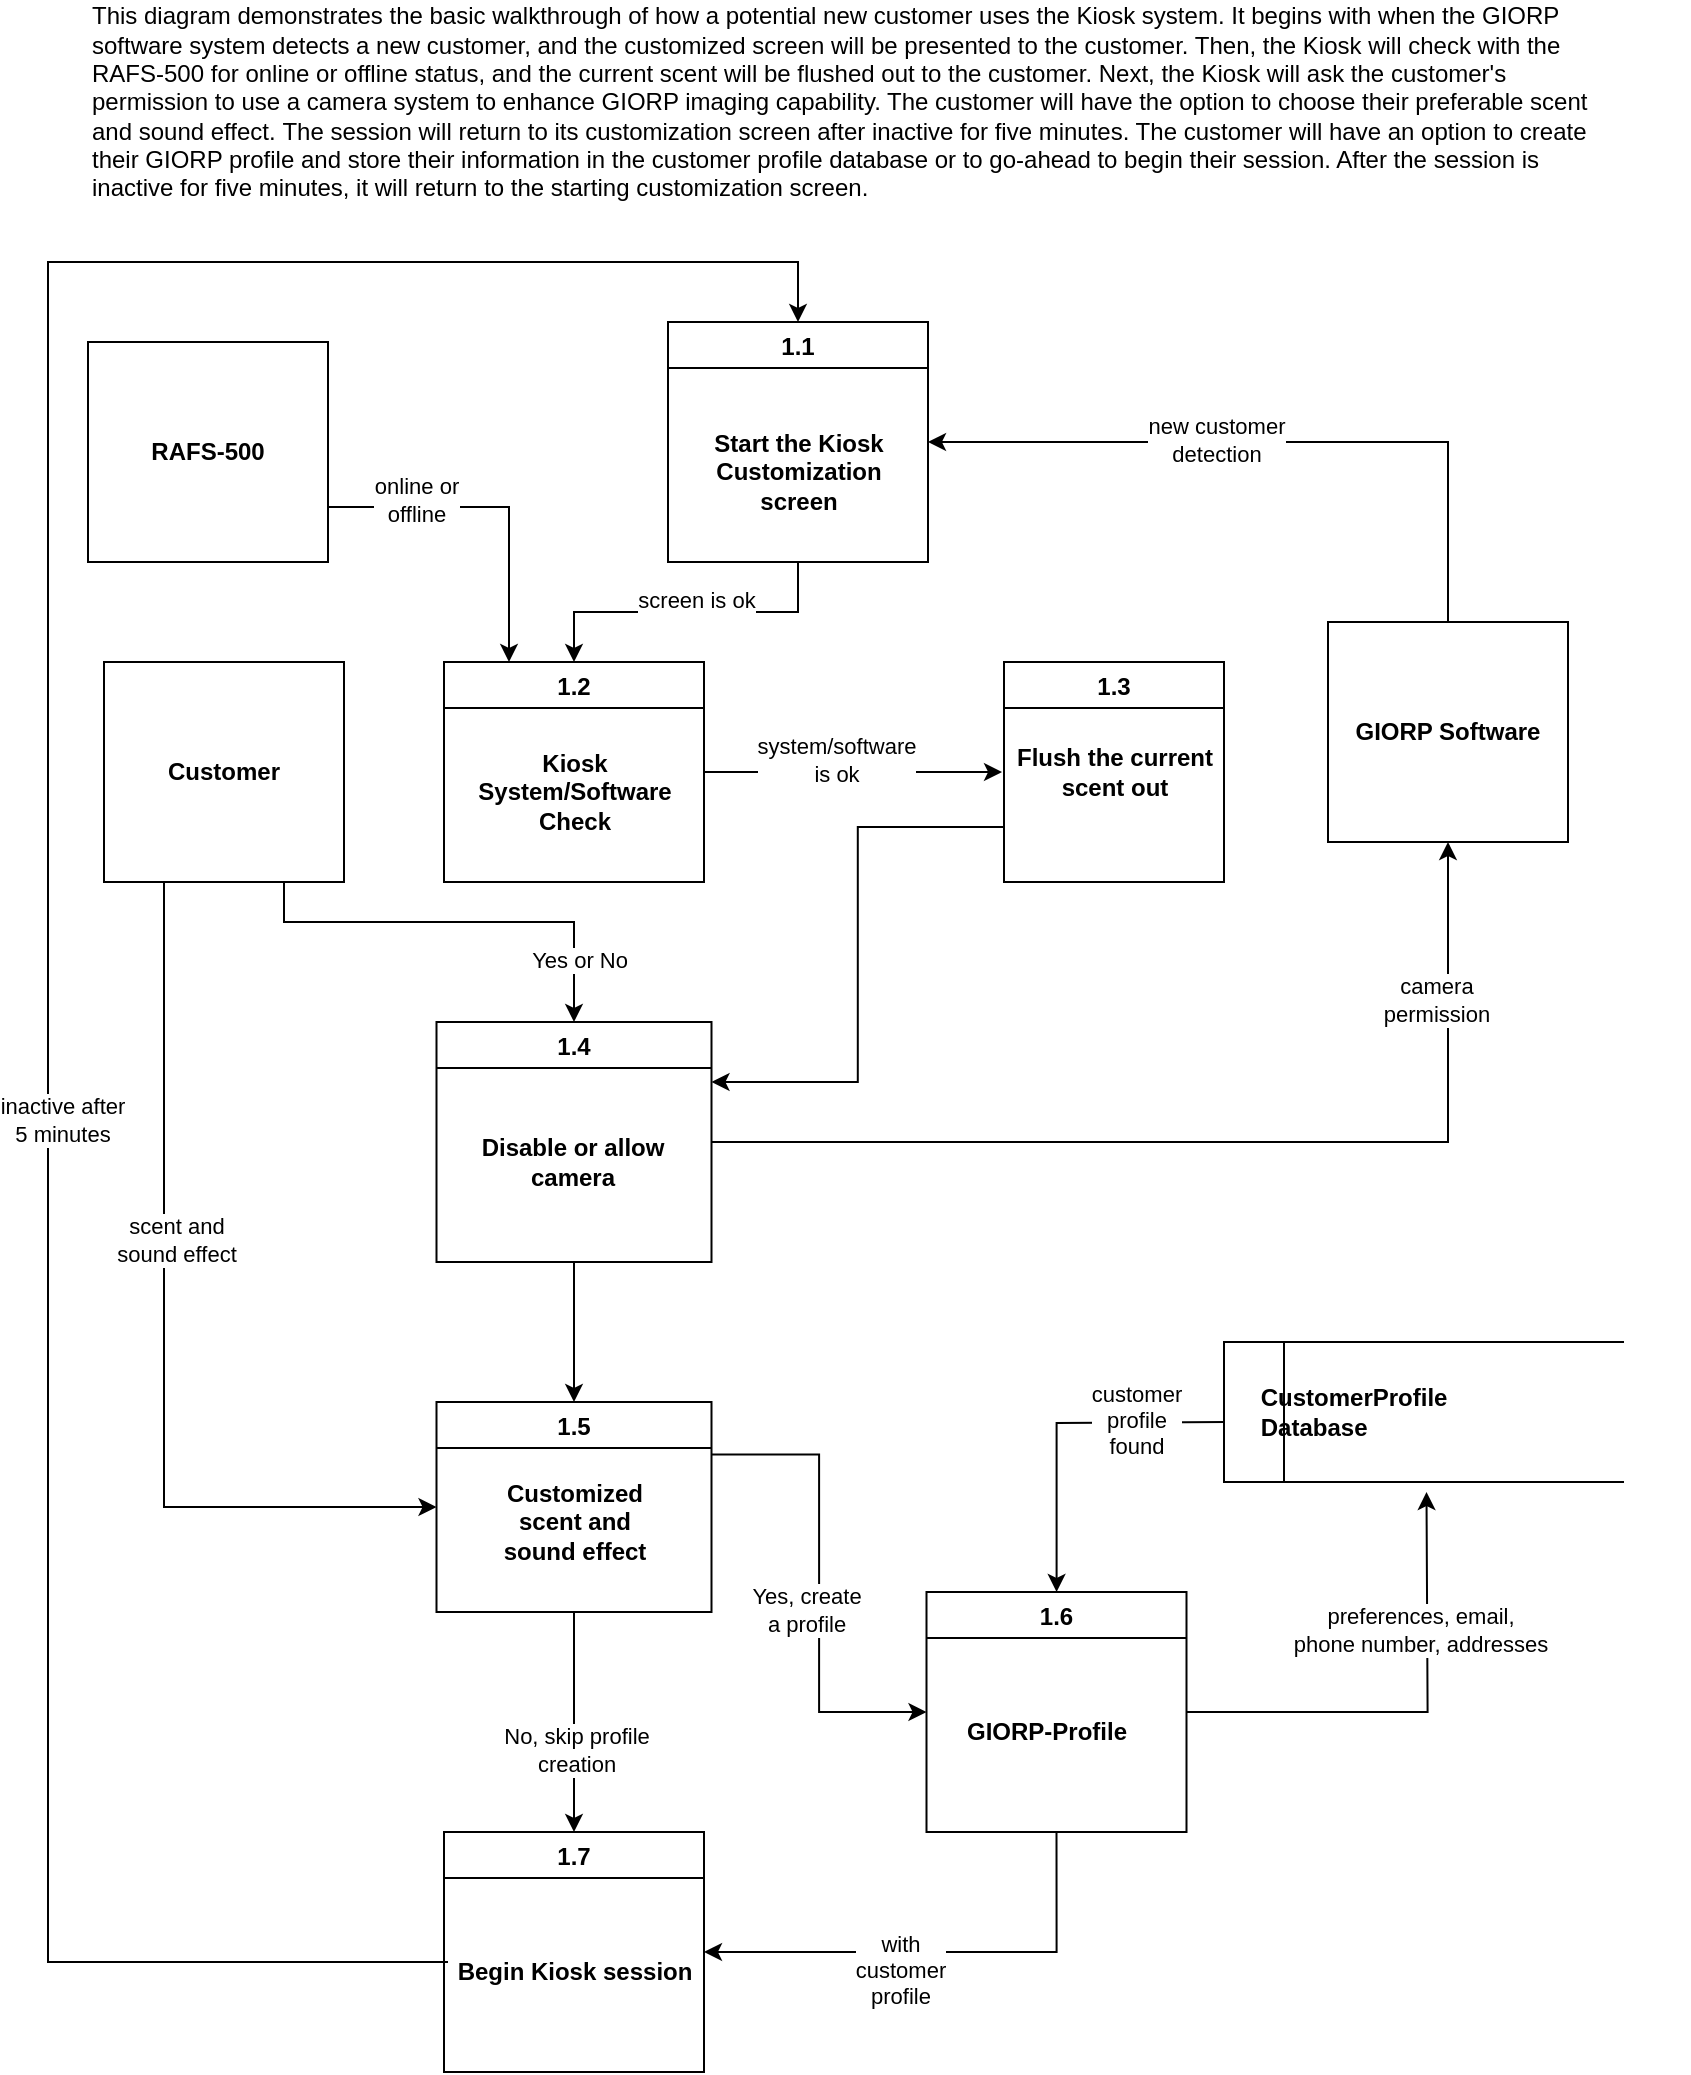 <mxfile version="14.8.1" type="github">
  <diagram id="7RCecWEcFYl0perymGjm" name="Page-1">
    <mxGraphModel dx="1422" dy="762" grid="1" gridSize="10" guides="1" tooltips="1" connect="1" arrows="1" fold="1" page="1" pageScale="1" pageWidth="850" pageHeight="1100" math="0" shadow="0">
      <root>
        <mxCell id="0" />
        <mxCell id="1" parent="0" />
        <mxCell id="NjR-eXge2UOkVljK5tXu-76" style="edgeStyle=orthogonalEdgeStyle;rounded=0;orthogonalLoop=1;jettySize=auto;html=1;exitX=0.25;exitY=1;exitDx=0;exitDy=0;entryX=0;entryY=0.5;entryDx=0;entryDy=0;" edge="1" parent="1" source="j9GdoZyd2gGU6jYM33GQ-2" target="NjR-eXge2UOkVljK5tXu-29">
          <mxGeometry relative="1" as="geometry" />
        </mxCell>
        <mxCell id="NjR-eXge2UOkVljK5tXu-80" style="edgeStyle=orthogonalEdgeStyle;rounded=0;orthogonalLoop=1;jettySize=auto;html=1;exitX=0.75;exitY=1;exitDx=0;exitDy=0;entryX=0.5;entryY=0;entryDx=0;entryDy=0;" edge="1" parent="1" source="j9GdoZyd2gGU6jYM33GQ-2" target="NjR-eXge2UOkVljK5tXu-78">
          <mxGeometry relative="1" as="geometry">
            <Array as="points">
              <mxPoint x="148" y="500" />
              <mxPoint x="293" y="500" />
            </Array>
          </mxGeometry>
        </mxCell>
        <mxCell id="j9GdoZyd2gGU6jYM33GQ-2" value="&lt;b&gt;Customer&lt;/b&gt;" style="rounded=0;whiteSpace=wrap;html=1;" parent="1" vertex="1">
          <mxGeometry x="58" y="370" width="120" height="110" as="geometry" />
        </mxCell>
        <mxCell id="NjR-eXge2UOkVljK5tXu-26" style="edgeStyle=orthogonalEdgeStyle;rounded=0;orthogonalLoop=1;jettySize=auto;html=1;exitX=0.5;exitY=1;exitDx=0;exitDy=0;entryX=0.5;entryY=0;entryDx=0;entryDy=0;" edge="1" parent="1" source="NjR-eXge2UOkVljK5tXu-1" target="NjR-eXge2UOkVljK5tXu-20">
          <mxGeometry relative="1" as="geometry" />
        </mxCell>
        <mxCell id="NjR-eXge2UOkVljK5tXu-1" value="1.1" style="swimlane;" vertex="1" parent="1">
          <mxGeometry x="340" y="200" width="130" height="120" as="geometry" />
        </mxCell>
        <mxCell id="NjR-eXge2UOkVljK5tXu-2" value="&lt;b&gt;&lt;span&gt;Start the Kiosk&lt;br&gt;Customization&lt;/span&gt;&lt;br&gt;&lt;span&gt;screen&lt;/span&gt;&lt;/b&gt;" style="text;html=1;align=center;verticalAlign=middle;resizable=0;points=[];autosize=1;strokeColor=none;" vertex="1" parent="NjR-eXge2UOkVljK5tXu-1">
          <mxGeometry x="15" y="50" width="100" height="50" as="geometry" />
        </mxCell>
        <mxCell id="NjR-eXge2UOkVljK5tXu-50" style="edgeStyle=orthogonalEdgeStyle;rounded=0;orthogonalLoop=1;jettySize=auto;html=1;exitX=1;exitY=0.5;exitDx=0;exitDy=0;" edge="1" parent="1" source="NjR-eXge2UOkVljK5tXu-3">
          <mxGeometry relative="1" as="geometry">
            <mxPoint x="719.25" y="785" as="targetPoint" />
          </mxGeometry>
        </mxCell>
        <mxCell id="NjR-eXge2UOkVljK5tXu-74" style="edgeStyle=orthogonalEdgeStyle;rounded=0;orthogonalLoop=1;jettySize=auto;html=1;exitX=0.5;exitY=1;exitDx=0;exitDy=0;entryX=1;entryY=0.5;entryDx=0;entryDy=0;" edge="1" parent="1" source="NjR-eXge2UOkVljK5tXu-3" target="NjR-eXge2UOkVljK5tXu-4">
          <mxGeometry relative="1" as="geometry" />
        </mxCell>
        <mxCell id="NjR-eXge2UOkVljK5tXu-3" value="1.6" style="swimlane;startSize=23;" vertex="1" parent="1">
          <mxGeometry x="469.25" y="835" width="130" height="120" as="geometry" />
        </mxCell>
        <mxCell id="NjR-eXge2UOkVljK5tXu-7" value="GIORP-Profile" style="text;html=1;align=center;verticalAlign=middle;resizable=0;points=[];autosize=1;strokeColor=none;fontStyle=1" vertex="1" parent="NjR-eXge2UOkVljK5tXu-3">
          <mxGeometry x="10" y="60" width="100" height="20" as="geometry" />
        </mxCell>
        <mxCell id="NjR-eXge2UOkVljK5tXu-4" value="1.7" style="swimlane;" vertex="1" parent="1">
          <mxGeometry x="228" y="955" width="130" height="120" as="geometry" />
        </mxCell>
        <mxCell id="NjR-eXge2UOkVljK5tXu-5" value="&lt;span&gt;Begin Kiosk session&lt;/span&gt;" style="text;html=1;align=center;verticalAlign=middle;resizable=0;points=[];autosize=1;strokeColor=none;fontStyle=1" vertex="1" parent="NjR-eXge2UOkVljK5tXu-4">
          <mxGeometry y="60" width="130" height="20" as="geometry" />
        </mxCell>
        <mxCell id="NjR-eXge2UOkVljK5tXu-13" value="&lt;div&gt;This diagram demonstrates the basic walkthrough of how a potential new customer uses the Kiosk system. It begins with when the GIORP software system detects a new customer, and the customized screen will be presented to the customer. Then, the Kiosk will check with the RAFS-500 for online or offline status, and the current scent will be flushed out to the customer. Next, the Kiosk will ask the customer&#39;s permission to use a camera system to enhance GIORP imaging capability. The customer will have the option to choose their preferable scent and sound effect.&amp;nbsp;&lt;span&gt;The session will return to its customization screen after inactive for five minutes. The customer will have an option to create their GIORP profile and store their information in the customer profile database or to go-ahead to begin their session. After the session is inactive for five minutes, it will return to the starting customization screen.&amp;nbsp;&amp;nbsp;&lt;/span&gt;&lt;/div&gt;" style="text;html=1;strokeColor=none;fillColor=none;align=left;verticalAlign=middle;whiteSpace=wrap;rounded=0;" vertex="1" parent="1">
          <mxGeometry x="50" y="40" width="750" height="100" as="geometry" />
        </mxCell>
        <mxCell id="NjR-eXge2UOkVljK5tXu-104" style="edgeStyle=orthogonalEdgeStyle;rounded=0;orthogonalLoop=1;jettySize=auto;html=1;exitX=1;exitY=0.75;exitDx=0;exitDy=0;entryX=0.25;entryY=0;entryDx=0;entryDy=0;" edge="1" parent="1" source="NjR-eXge2UOkVljK5tXu-15" target="NjR-eXge2UOkVljK5tXu-20">
          <mxGeometry relative="1" as="geometry" />
        </mxCell>
        <mxCell id="NjR-eXge2UOkVljK5tXu-15" value="&lt;b&gt;RAFS-500&lt;/b&gt;" style="rounded=0;whiteSpace=wrap;html=1;" vertex="1" parent="1">
          <mxGeometry x="50" y="210" width="120" height="110" as="geometry" />
        </mxCell>
        <mxCell id="NjR-eXge2UOkVljK5tXu-117" style="edgeStyle=orthogonalEdgeStyle;rounded=0;orthogonalLoop=1;jettySize=auto;html=1;exitX=1;exitY=0.5;exitDx=0;exitDy=0;entryX=-0.009;entryY=0.5;entryDx=0;entryDy=0;entryPerimeter=0;" edge="1" parent="1" source="NjR-eXge2UOkVljK5tXu-20" target="NjR-eXge2UOkVljK5tXu-44">
          <mxGeometry relative="1" as="geometry" />
        </mxCell>
        <mxCell id="NjR-eXge2UOkVljK5tXu-20" value="1.2" style="swimlane;" vertex="1" parent="1">
          <mxGeometry x="228" y="370" width="130" height="110" as="geometry" />
        </mxCell>
        <mxCell id="NjR-eXge2UOkVljK5tXu-21" value="&lt;b&gt;Kiosk &lt;br&gt;System/Software &lt;br&gt;Check&lt;/b&gt;" style="text;html=1;align=center;verticalAlign=middle;resizable=0;points=[];autosize=1;strokeColor=none;" vertex="1" parent="NjR-eXge2UOkVljK5tXu-20">
          <mxGeometry x="10" y="40" width="110" height="50" as="geometry" />
        </mxCell>
        <mxCell id="NjR-eXge2UOkVljK5tXu-107" style="edgeStyle=orthogonalEdgeStyle;rounded=0;orthogonalLoop=1;jettySize=auto;html=1;exitX=0.5;exitY=0;exitDx=0;exitDy=0;entryX=1;entryY=0.5;entryDx=0;entryDy=0;" edge="1" parent="1" source="NjR-eXge2UOkVljK5tXu-22" target="NjR-eXge2UOkVljK5tXu-1">
          <mxGeometry relative="1" as="geometry" />
        </mxCell>
        <mxCell id="NjR-eXge2UOkVljK5tXu-22" value="&lt;b&gt;GIORP Software&lt;/b&gt;" style="rounded=0;whiteSpace=wrap;html=1;" vertex="1" parent="1">
          <mxGeometry x="670" y="350" width="120" height="110" as="geometry" />
        </mxCell>
        <mxCell id="NjR-eXge2UOkVljK5tXu-34" style="edgeStyle=orthogonalEdgeStyle;rounded=0;orthogonalLoop=1;jettySize=auto;html=1;exitX=0.5;exitY=1;exitDx=0;exitDy=0;entryX=0.5;entryY=0;entryDx=0;entryDy=0;" edge="1" parent="1" source="NjR-eXge2UOkVljK5tXu-29" target="NjR-eXge2UOkVljK5tXu-4">
          <mxGeometry relative="1" as="geometry" />
        </mxCell>
        <mxCell id="NjR-eXge2UOkVljK5tXu-73" style="edgeStyle=orthogonalEdgeStyle;rounded=0;orthogonalLoop=1;jettySize=auto;html=1;exitX=1;exitY=0.25;exitDx=0;exitDy=0;entryX=0;entryY=0.5;entryDx=0;entryDy=0;" edge="1" parent="1" source="NjR-eXge2UOkVljK5tXu-29" target="NjR-eXge2UOkVljK5tXu-3">
          <mxGeometry relative="1" as="geometry" />
        </mxCell>
        <mxCell id="NjR-eXge2UOkVljK5tXu-29" value="1.5" style="swimlane;" vertex="1" parent="1">
          <mxGeometry x="224.25" y="740" width="137.5" height="105" as="geometry" />
        </mxCell>
        <mxCell id="NjR-eXge2UOkVljK5tXu-30" value="Customized &lt;br&gt;scent and &lt;br&gt;sound effect" style="text;html=1;align=center;verticalAlign=middle;resizable=0;points=[];autosize=1;strokeColor=none;fontStyle=1" vertex="1" parent="NjR-eXge2UOkVljK5tXu-29">
          <mxGeometry x="23.75" y="35" width="90" height="50" as="geometry" />
        </mxCell>
        <mxCell id="NjR-eXge2UOkVljK5tXu-32" value="Yes, create &lt;br&gt;a profile" style="edgeLabel;resizable=0;html=1;align=center;verticalAlign=middle;" connectable="0" vertex="1" parent="1">
          <mxGeometry x="534.253" y="755.002" as="geometry">
            <mxPoint x="-126" y="89" as="offset" />
          </mxGeometry>
        </mxCell>
        <mxCell id="NjR-eXge2UOkVljK5tXu-35" value="No, skip profile&lt;br&gt;creation" style="edgeLabel;resizable=0;html=1;align=center;verticalAlign=middle;" connectable="0" vertex="1" parent="1">
          <mxGeometry x="419.253" y="825.002" as="geometry">
            <mxPoint x="-126" y="89" as="offset" />
          </mxGeometry>
        </mxCell>
        <mxCell id="NjR-eXge2UOkVljK5tXu-39" value="scent and &lt;br&gt;sound effect" style="edgeLabel;resizable=0;html=1;align=center;verticalAlign=middle;" connectable="0" vertex="1" parent="1">
          <mxGeometry x="220.003" y="570.002" as="geometry">
            <mxPoint x="-126" y="89" as="offset" />
          </mxGeometry>
        </mxCell>
        <mxCell id="NjR-eXge2UOkVljK5tXu-113" style="edgeStyle=orthogonalEdgeStyle;rounded=0;orthogonalLoop=1;jettySize=auto;html=1;exitX=0;exitY=0.75;exitDx=0;exitDy=0;entryX=1;entryY=0.25;entryDx=0;entryDy=0;" edge="1" parent="1" source="NjR-eXge2UOkVljK5tXu-43" target="NjR-eXge2UOkVljK5tXu-78">
          <mxGeometry relative="1" as="geometry" />
        </mxCell>
        <mxCell id="NjR-eXge2UOkVljK5tXu-43" value="1.3" style="swimlane;" vertex="1" parent="1">
          <mxGeometry x="508" y="370" width="110" height="110" as="geometry" />
        </mxCell>
        <mxCell id="NjR-eXge2UOkVljK5tXu-44" value="&lt;b&gt;Flush the current &lt;br&gt;scent out&lt;/b&gt;" style="text;html=1;align=center;verticalAlign=middle;resizable=0;points=[];autosize=1;strokeColor=none;" vertex="1" parent="NjR-eXge2UOkVljK5tXu-43">
          <mxGeometry y="40" width="110" height="30" as="geometry" />
        </mxCell>
        <mxCell id="NjR-eXge2UOkVljK5tXu-58" style="edgeStyle=orthogonalEdgeStyle;rounded=0;orthogonalLoop=1;jettySize=auto;html=1;exitX=0;exitY=0.5;exitDx=0;exitDy=0;" edge="1" parent="1" target="NjR-eXge2UOkVljK5tXu-3">
          <mxGeometry relative="1" as="geometry">
            <mxPoint x="619.25" y="750" as="sourcePoint" />
          </mxGeometry>
        </mxCell>
        <mxCell id="j9GdoZyd2gGU6jYM33GQ-19" value="&lt;span style=&quot;white-space: pre&quot;&gt;&lt;span style=&quot;white-space: pre&quot;&gt; &lt;span style=&quot;white-space: pre&quot;&gt; &lt;span style=&quot;white-space: pre&quot;&gt;	&lt;/span&gt;&lt;span style=&quot;white-space: pre&quot;&gt;	&lt;/span&gt;&lt;/span&gt;&lt;/span&gt;CustomerProfile &lt;br&gt;&lt;span style=&quot;white-space: pre&quot;&gt; &lt;/span&gt;&lt;span style=&quot;white-space: pre&quot;&gt; &lt;span style=&quot;white-space: pre&quot;&gt;	&lt;/span&gt;&lt;span style=&quot;white-space: pre&quot;&gt;	&lt;/span&gt;&lt;/span&gt;Database&lt;/span&gt;" style="html=1;dashed=0;whitespace=wrap;shape=mxgraph.dfd.dataStoreID;align=left;spacingLeft=3;points=[[0,0],[0.5,0],[1,0],[0,0.5],[1,0.5],[0,1],[0.5,1],[1,1]];fontStyle=1" parent="1" vertex="1">
          <mxGeometry x="618" y="710" width="200" height="70" as="geometry" />
        </mxCell>
        <mxCell id="NjR-eXge2UOkVljK5tXu-48" value="preferences, email,&lt;br&gt;phone number, addresses" style="edgeLabel;resizable=0;html=1;align=center;verticalAlign=middle;" connectable="0" vertex="1" parent="1">
          <mxGeometry x="841.253" y="765.002" as="geometry">
            <mxPoint x="-126" y="89" as="offset" />
          </mxGeometry>
        </mxCell>
        <mxCell id="NjR-eXge2UOkVljK5tXu-59" value="&lt;span&gt;customer&lt;br&gt;profile&lt;/span&gt;&lt;br style=&quot;background-color: rgb(248 , 249 , 250)&quot;&gt;&lt;span&gt;found&lt;/span&gt;" style="edgeLabel;resizable=0;html=1;align=center;verticalAlign=middle;" connectable="0" vertex="1" parent="1">
          <mxGeometry x="700.003" y="660.002" as="geometry">
            <mxPoint x="-126" y="89" as="offset" />
          </mxGeometry>
        </mxCell>
        <mxCell id="NjR-eXge2UOkVljK5tXu-77" value="&lt;span&gt;with&lt;br&gt;customer&lt;br&gt;profile&lt;/span&gt;" style="edgeLabel;resizable=0;html=1;align=center;verticalAlign=middle;" connectable="0" vertex="1" parent="1">
          <mxGeometry x="581.253" y="935.002" as="geometry">
            <mxPoint x="-126" y="89" as="offset" />
          </mxGeometry>
        </mxCell>
        <mxCell id="NjR-eXge2UOkVljK5tXu-110" style="edgeStyle=orthogonalEdgeStyle;rounded=0;orthogonalLoop=1;jettySize=auto;html=1;exitX=1;exitY=0.5;exitDx=0;exitDy=0;" edge="1" parent="1" source="NjR-eXge2UOkVljK5tXu-78" target="NjR-eXge2UOkVljK5tXu-22">
          <mxGeometry relative="1" as="geometry" />
        </mxCell>
        <mxCell id="NjR-eXge2UOkVljK5tXu-111" style="edgeStyle=orthogonalEdgeStyle;rounded=0;orthogonalLoop=1;jettySize=auto;html=1;exitX=0.5;exitY=1;exitDx=0;exitDy=0;entryX=0.5;entryY=0;entryDx=0;entryDy=0;" edge="1" parent="1" source="NjR-eXge2UOkVljK5tXu-78" target="NjR-eXge2UOkVljK5tXu-29">
          <mxGeometry relative="1" as="geometry" />
        </mxCell>
        <mxCell id="NjR-eXge2UOkVljK5tXu-78" value="1.4" style="swimlane;startSize=23;" vertex="1" parent="1">
          <mxGeometry x="224.25" y="550" width="137.5" height="120" as="geometry" />
        </mxCell>
        <mxCell id="NjR-eXge2UOkVljK5tXu-82" value="&lt;b&gt;Disable or allow &lt;br&gt;camera&lt;/b&gt;" style="text;html=1;align=center;verticalAlign=middle;resizable=0;points=[];autosize=1;strokeColor=none;" vertex="1" parent="NjR-eXge2UOkVljK5tXu-78">
          <mxGeometry x="12.5" y="55" width="110" height="30" as="geometry" />
        </mxCell>
        <mxCell id="NjR-eXge2UOkVljK5tXu-81" value="&amp;nbsp;Yes or No" style="edgeLabel;resizable=0;html=1;align=center;verticalAlign=middle;" connectable="0" vertex="1" parent="1">
          <mxGeometry x="419.253" y="430.002" as="geometry">
            <mxPoint x="-126" y="89" as="offset" />
          </mxGeometry>
        </mxCell>
        <mxCell id="NjR-eXge2UOkVljK5tXu-92" style="edgeStyle=orthogonalEdgeStyle;rounded=0;orthogonalLoop=1;jettySize=auto;html=1;entryX=0.5;entryY=0;entryDx=0;entryDy=0;" edge="1" parent="1" target="NjR-eXge2UOkVljK5tXu-1">
          <mxGeometry relative="1" as="geometry">
            <mxPoint x="230" y="1020" as="sourcePoint" />
            <Array as="points">
              <mxPoint x="30" y="1020" />
              <mxPoint x="30" y="170" />
              <mxPoint x="405" y="170" />
            </Array>
          </mxGeometry>
        </mxCell>
        <mxCell id="NjR-eXge2UOkVljK5tXu-93" value="&lt;span style=&quot;font-family: &amp;#34;helvetica&amp;#34;&quot;&gt;inactive after&lt;/span&gt;&lt;br style=&quot;font-family: &amp;#34;helvetica&amp;#34;&quot;&gt;&lt;span style=&quot;font-family: &amp;#34;helvetica&amp;#34;&quot;&gt;5 minutes&lt;/span&gt;" style="edgeLabel;resizable=0;html=1;align=center;verticalAlign=middle;" connectable="0" vertex="1" parent="1">
          <mxGeometry x="163.003" y="510.002" as="geometry">
            <mxPoint x="-126" y="89" as="offset" />
          </mxGeometry>
        </mxCell>
        <mxCell id="NjR-eXge2UOkVljK5tXu-105" value="online or &lt;br&gt;offline" style="edgeLabel;resizable=0;html=1;align=center;verticalAlign=middle;" connectable="0" vertex="1" parent="1">
          <mxGeometry x="340.003" y="200.002" as="geometry">
            <mxPoint x="-126" y="89" as="offset" />
          </mxGeometry>
        </mxCell>
        <mxCell id="NjR-eXge2UOkVljK5tXu-108" value="new customer&lt;br&gt;detection" style="edgeLabel;resizable=0;html=1;align=center;verticalAlign=middle;" connectable="0" vertex="1" parent="1">
          <mxGeometry x="740.003" y="170.002" as="geometry">
            <mxPoint x="-126" y="89" as="offset" />
          </mxGeometry>
        </mxCell>
        <mxCell id="NjR-eXge2UOkVljK5tXu-112" value="camera &lt;br&gt;permission" style="edgeLabel;resizable=0;html=1;align=center;verticalAlign=middle;" connectable="0" vertex="1" parent="1">
          <mxGeometry x="850.003" y="450.002" as="geometry">
            <mxPoint x="-126" y="89" as="offset" />
          </mxGeometry>
        </mxCell>
        <mxCell id="NjR-eXge2UOkVljK5tXu-118" value="screen is ok" style="edgeLabel;resizable=0;html=1;align=center;verticalAlign=middle;" connectable="0" vertex="1" parent="1">
          <mxGeometry x="480.003" y="250.002" as="geometry">
            <mxPoint x="-126" y="89" as="offset" />
          </mxGeometry>
        </mxCell>
        <mxCell id="NjR-eXge2UOkVljK5tXu-119" value="system/software &lt;br&gt;is ok" style="edgeLabel;resizable=0;html=1;align=center;verticalAlign=middle;" connectable="0" vertex="1" parent="1">
          <mxGeometry x="550.003" y="330.002" as="geometry">
            <mxPoint x="-126" y="89" as="offset" />
          </mxGeometry>
        </mxCell>
      </root>
    </mxGraphModel>
  </diagram>
</mxfile>
